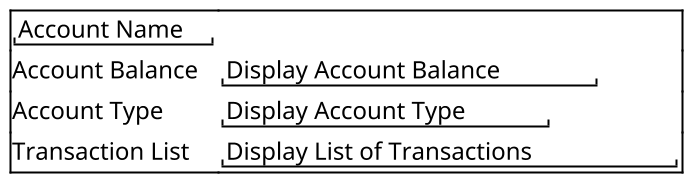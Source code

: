@startsalt
scale 2
{^
"Account Name"
Account Balance | "Display Account Balance"
Account Type | "Display Account Type"
Transaction List | "Display List of Transactions"
}
{
[Cancel]|[    Done     ]
}
@endsalt